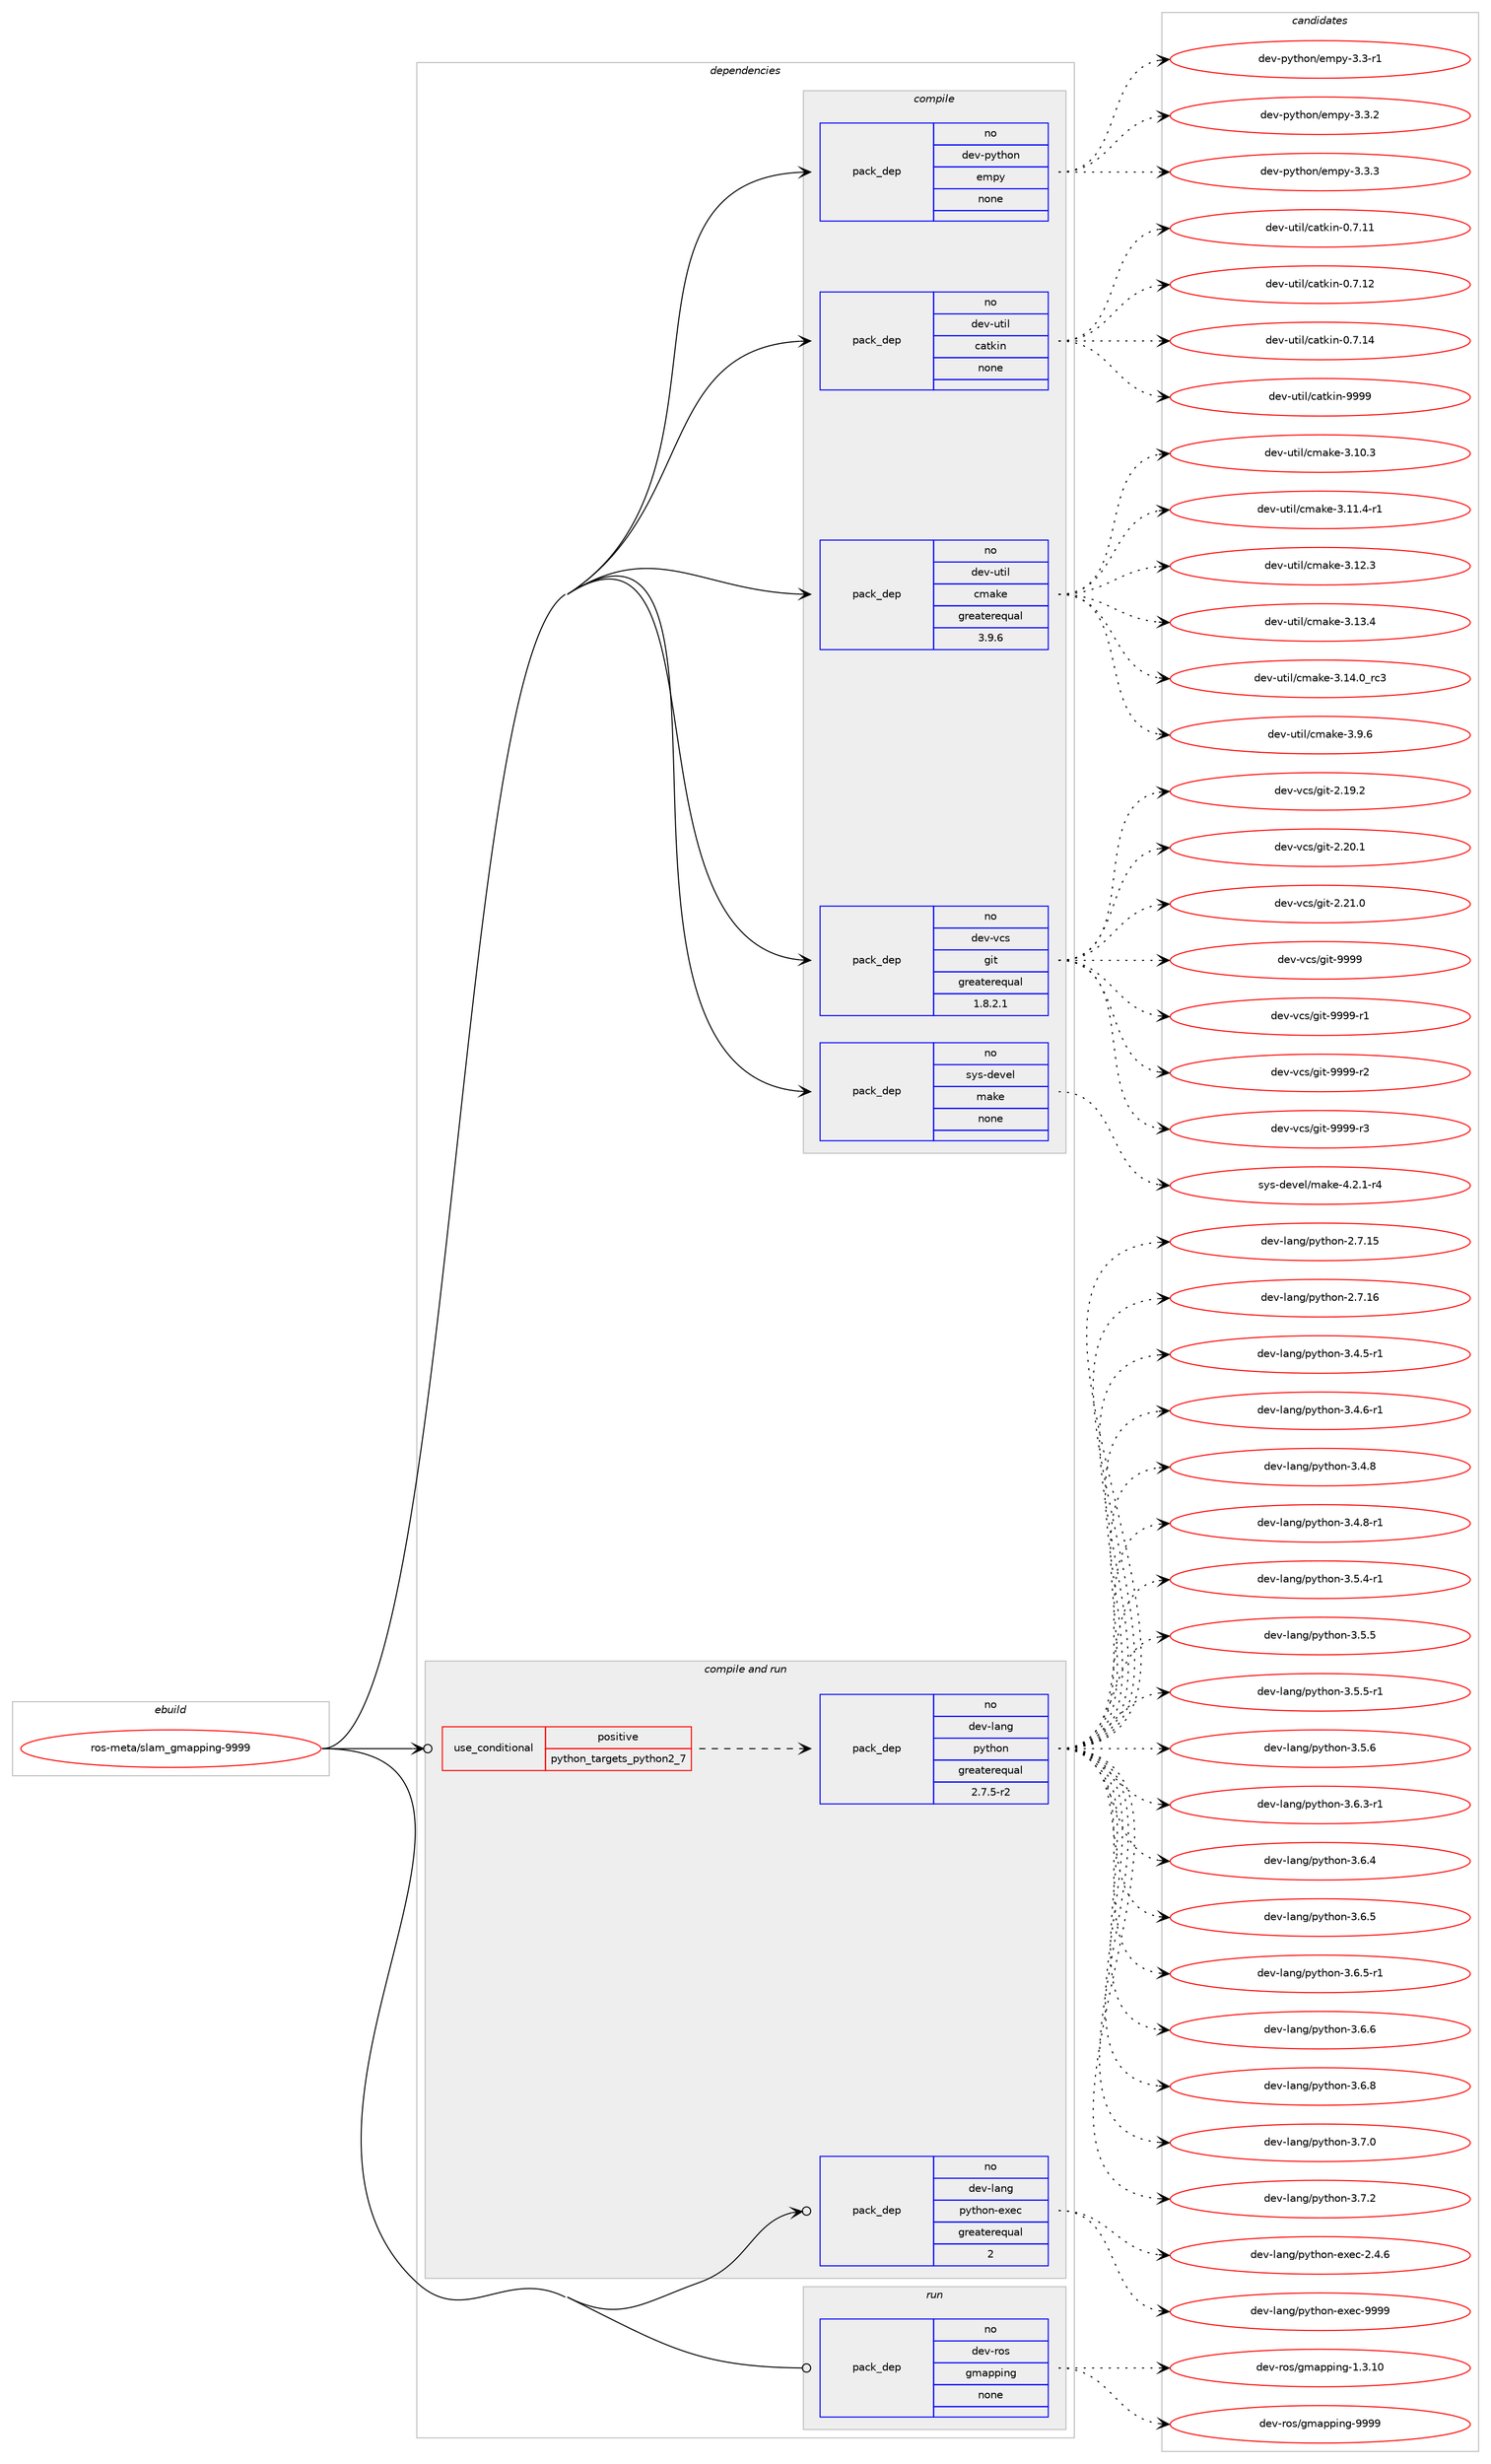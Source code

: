 digraph prolog {

# *************
# Graph options
# *************

newrank=true;
concentrate=true;
compound=true;
graph [rankdir=LR,fontname=Helvetica,fontsize=10,ranksep=1.5];#, ranksep=2.5, nodesep=0.2];
edge  [arrowhead=vee];
node  [fontname=Helvetica,fontsize=10];

# **********
# The ebuild
# **********

subgraph cluster_leftcol {
color=gray;
rank=same;
label=<<i>ebuild</i>>;
id [label="ros-meta/slam_gmapping-9999", color=red, width=4, href="../ros-meta/slam_gmapping-9999.svg"];
}

# ****************
# The dependencies
# ****************

subgraph cluster_midcol {
color=gray;
label=<<i>dependencies</i>>;
subgraph cluster_compile {
fillcolor="#eeeeee";
style=filled;
label=<<i>compile</i>>;
subgraph pack1205328 {
dependency1684710 [label=<<TABLE BORDER="0" CELLBORDER="1" CELLSPACING="0" CELLPADDING="4" WIDTH="220"><TR><TD ROWSPAN="6" CELLPADDING="30">pack_dep</TD></TR><TR><TD WIDTH="110">no</TD></TR><TR><TD>dev-python</TD></TR><TR><TD>empy</TD></TR><TR><TD>none</TD></TR><TR><TD></TD></TR></TABLE>>, shape=none, color=blue];
}
id:e -> dependency1684710:w [weight=20,style="solid",arrowhead="vee"];
subgraph pack1205329 {
dependency1684711 [label=<<TABLE BORDER="0" CELLBORDER="1" CELLSPACING="0" CELLPADDING="4" WIDTH="220"><TR><TD ROWSPAN="6" CELLPADDING="30">pack_dep</TD></TR><TR><TD WIDTH="110">no</TD></TR><TR><TD>dev-util</TD></TR><TR><TD>catkin</TD></TR><TR><TD>none</TD></TR><TR><TD></TD></TR></TABLE>>, shape=none, color=blue];
}
id:e -> dependency1684711:w [weight=20,style="solid",arrowhead="vee"];
subgraph pack1205330 {
dependency1684712 [label=<<TABLE BORDER="0" CELLBORDER="1" CELLSPACING="0" CELLPADDING="4" WIDTH="220"><TR><TD ROWSPAN="6" CELLPADDING="30">pack_dep</TD></TR><TR><TD WIDTH="110">no</TD></TR><TR><TD>dev-util</TD></TR><TR><TD>cmake</TD></TR><TR><TD>greaterequal</TD></TR><TR><TD>3.9.6</TD></TR></TABLE>>, shape=none, color=blue];
}
id:e -> dependency1684712:w [weight=20,style="solid",arrowhead="vee"];
subgraph pack1205331 {
dependency1684713 [label=<<TABLE BORDER="0" CELLBORDER="1" CELLSPACING="0" CELLPADDING="4" WIDTH="220"><TR><TD ROWSPAN="6" CELLPADDING="30">pack_dep</TD></TR><TR><TD WIDTH="110">no</TD></TR><TR><TD>dev-vcs</TD></TR><TR><TD>git</TD></TR><TR><TD>greaterequal</TD></TR><TR><TD>1.8.2.1</TD></TR></TABLE>>, shape=none, color=blue];
}
id:e -> dependency1684713:w [weight=20,style="solid",arrowhead="vee"];
subgraph pack1205332 {
dependency1684714 [label=<<TABLE BORDER="0" CELLBORDER="1" CELLSPACING="0" CELLPADDING="4" WIDTH="220"><TR><TD ROWSPAN="6" CELLPADDING="30">pack_dep</TD></TR><TR><TD WIDTH="110">no</TD></TR><TR><TD>sys-devel</TD></TR><TR><TD>make</TD></TR><TR><TD>none</TD></TR><TR><TD></TD></TR></TABLE>>, shape=none, color=blue];
}
id:e -> dependency1684714:w [weight=20,style="solid",arrowhead="vee"];
}
subgraph cluster_compileandrun {
fillcolor="#eeeeee";
style=filled;
label=<<i>compile and run</i>>;
subgraph cond451853 {
dependency1684715 [label=<<TABLE BORDER="0" CELLBORDER="1" CELLSPACING="0" CELLPADDING="4"><TR><TD ROWSPAN="3" CELLPADDING="10">use_conditional</TD></TR><TR><TD>positive</TD></TR><TR><TD>python_targets_python2_7</TD></TR></TABLE>>, shape=none, color=red];
subgraph pack1205333 {
dependency1684716 [label=<<TABLE BORDER="0" CELLBORDER="1" CELLSPACING="0" CELLPADDING="4" WIDTH="220"><TR><TD ROWSPAN="6" CELLPADDING="30">pack_dep</TD></TR><TR><TD WIDTH="110">no</TD></TR><TR><TD>dev-lang</TD></TR><TR><TD>python</TD></TR><TR><TD>greaterequal</TD></TR><TR><TD>2.7.5-r2</TD></TR></TABLE>>, shape=none, color=blue];
}
dependency1684715:e -> dependency1684716:w [weight=20,style="dashed",arrowhead="vee"];
}
id:e -> dependency1684715:w [weight=20,style="solid",arrowhead="odotvee"];
subgraph pack1205334 {
dependency1684717 [label=<<TABLE BORDER="0" CELLBORDER="1" CELLSPACING="0" CELLPADDING="4" WIDTH="220"><TR><TD ROWSPAN="6" CELLPADDING="30">pack_dep</TD></TR><TR><TD WIDTH="110">no</TD></TR><TR><TD>dev-lang</TD></TR><TR><TD>python-exec</TD></TR><TR><TD>greaterequal</TD></TR><TR><TD>2</TD></TR></TABLE>>, shape=none, color=blue];
}
id:e -> dependency1684717:w [weight=20,style="solid",arrowhead="odotvee"];
}
subgraph cluster_run {
fillcolor="#eeeeee";
style=filled;
label=<<i>run</i>>;
subgraph pack1205335 {
dependency1684718 [label=<<TABLE BORDER="0" CELLBORDER="1" CELLSPACING="0" CELLPADDING="4" WIDTH="220"><TR><TD ROWSPAN="6" CELLPADDING="30">pack_dep</TD></TR><TR><TD WIDTH="110">no</TD></TR><TR><TD>dev-ros</TD></TR><TR><TD>gmapping</TD></TR><TR><TD>none</TD></TR><TR><TD></TD></TR></TABLE>>, shape=none, color=blue];
}
id:e -> dependency1684718:w [weight=20,style="solid",arrowhead="odot"];
}
}

# **************
# The candidates
# **************

subgraph cluster_choices {
rank=same;
color=gray;
label=<<i>candidates</i>>;

subgraph choice1205328 {
color=black;
nodesep=1;
choice1001011184511212111610411111047101109112121455146514511449 [label="dev-python/empy-3.3-r1", color=red, width=4,href="../dev-python/empy-3.3-r1.svg"];
choice1001011184511212111610411111047101109112121455146514650 [label="dev-python/empy-3.3.2", color=red, width=4,href="../dev-python/empy-3.3.2.svg"];
choice1001011184511212111610411111047101109112121455146514651 [label="dev-python/empy-3.3.3", color=red, width=4,href="../dev-python/empy-3.3.3.svg"];
dependency1684710:e -> choice1001011184511212111610411111047101109112121455146514511449:w [style=dotted,weight="100"];
dependency1684710:e -> choice1001011184511212111610411111047101109112121455146514650:w [style=dotted,weight="100"];
dependency1684710:e -> choice1001011184511212111610411111047101109112121455146514651:w [style=dotted,weight="100"];
}
subgraph choice1205329 {
color=black;
nodesep=1;
choice1001011184511711610510847999711610710511045484655464949 [label="dev-util/catkin-0.7.11", color=red, width=4,href="../dev-util/catkin-0.7.11.svg"];
choice1001011184511711610510847999711610710511045484655464950 [label="dev-util/catkin-0.7.12", color=red, width=4,href="../dev-util/catkin-0.7.12.svg"];
choice1001011184511711610510847999711610710511045484655464952 [label="dev-util/catkin-0.7.14", color=red, width=4,href="../dev-util/catkin-0.7.14.svg"];
choice100101118451171161051084799971161071051104557575757 [label="dev-util/catkin-9999", color=red, width=4,href="../dev-util/catkin-9999.svg"];
dependency1684711:e -> choice1001011184511711610510847999711610710511045484655464949:w [style=dotted,weight="100"];
dependency1684711:e -> choice1001011184511711610510847999711610710511045484655464950:w [style=dotted,weight="100"];
dependency1684711:e -> choice1001011184511711610510847999711610710511045484655464952:w [style=dotted,weight="100"];
dependency1684711:e -> choice100101118451171161051084799971161071051104557575757:w [style=dotted,weight="100"];
}
subgraph choice1205330 {
color=black;
nodesep=1;
choice1001011184511711610510847991099710710145514649484651 [label="dev-util/cmake-3.10.3", color=red, width=4,href="../dev-util/cmake-3.10.3.svg"];
choice10010111845117116105108479910997107101455146494946524511449 [label="dev-util/cmake-3.11.4-r1", color=red, width=4,href="../dev-util/cmake-3.11.4-r1.svg"];
choice1001011184511711610510847991099710710145514649504651 [label="dev-util/cmake-3.12.3", color=red, width=4,href="../dev-util/cmake-3.12.3.svg"];
choice1001011184511711610510847991099710710145514649514652 [label="dev-util/cmake-3.13.4", color=red, width=4,href="../dev-util/cmake-3.13.4.svg"];
choice1001011184511711610510847991099710710145514649524648951149951 [label="dev-util/cmake-3.14.0_rc3", color=red, width=4,href="../dev-util/cmake-3.14.0_rc3.svg"];
choice10010111845117116105108479910997107101455146574654 [label="dev-util/cmake-3.9.6", color=red, width=4,href="../dev-util/cmake-3.9.6.svg"];
dependency1684712:e -> choice1001011184511711610510847991099710710145514649484651:w [style=dotted,weight="100"];
dependency1684712:e -> choice10010111845117116105108479910997107101455146494946524511449:w [style=dotted,weight="100"];
dependency1684712:e -> choice1001011184511711610510847991099710710145514649504651:w [style=dotted,weight="100"];
dependency1684712:e -> choice1001011184511711610510847991099710710145514649514652:w [style=dotted,weight="100"];
dependency1684712:e -> choice1001011184511711610510847991099710710145514649524648951149951:w [style=dotted,weight="100"];
dependency1684712:e -> choice10010111845117116105108479910997107101455146574654:w [style=dotted,weight="100"];
}
subgraph choice1205331 {
color=black;
nodesep=1;
choice10010111845118991154710310511645504649574650 [label="dev-vcs/git-2.19.2", color=red, width=4,href="../dev-vcs/git-2.19.2.svg"];
choice10010111845118991154710310511645504650484649 [label="dev-vcs/git-2.20.1", color=red, width=4,href="../dev-vcs/git-2.20.1.svg"];
choice10010111845118991154710310511645504650494648 [label="dev-vcs/git-2.21.0", color=red, width=4,href="../dev-vcs/git-2.21.0.svg"];
choice1001011184511899115471031051164557575757 [label="dev-vcs/git-9999", color=red, width=4,href="../dev-vcs/git-9999.svg"];
choice10010111845118991154710310511645575757574511449 [label="dev-vcs/git-9999-r1", color=red, width=4,href="../dev-vcs/git-9999-r1.svg"];
choice10010111845118991154710310511645575757574511450 [label="dev-vcs/git-9999-r2", color=red, width=4,href="../dev-vcs/git-9999-r2.svg"];
choice10010111845118991154710310511645575757574511451 [label="dev-vcs/git-9999-r3", color=red, width=4,href="../dev-vcs/git-9999-r3.svg"];
dependency1684713:e -> choice10010111845118991154710310511645504649574650:w [style=dotted,weight="100"];
dependency1684713:e -> choice10010111845118991154710310511645504650484649:w [style=dotted,weight="100"];
dependency1684713:e -> choice10010111845118991154710310511645504650494648:w [style=dotted,weight="100"];
dependency1684713:e -> choice1001011184511899115471031051164557575757:w [style=dotted,weight="100"];
dependency1684713:e -> choice10010111845118991154710310511645575757574511449:w [style=dotted,weight="100"];
dependency1684713:e -> choice10010111845118991154710310511645575757574511450:w [style=dotted,weight="100"];
dependency1684713:e -> choice10010111845118991154710310511645575757574511451:w [style=dotted,weight="100"];
}
subgraph choice1205332 {
color=black;
nodesep=1;
choice1151211154510010111810110847109971071014552465046494511452 [label="sys-devel/make-4.2.1-r4", color=red, width=4,href="../sys-devel/make-4.2.1-r4.svg"];
dependency1684714:e -> choice1151211154510010111810110847109971071014552465046494511452:w [style=dotted,weight="100"];
}
subgraph choice1205333 {
color=black;
nodesep=1;
choice10010111845108971101034711212111610411111045504655464953 [label="dev-lang/python-2.7.15", color=red, width=4,href="../dev-lang/python-2.7.15.svg"];
choice10010111845108971101034711212111610411111045504655464954 [label="dev-lang/python-2.7.16", color=red, width=4,href="../dev-lang/python-2.7.16.svg"];
choice1001011184510897110103471121211161041111104551465246534511449 [label="dev-lang/python-3.4.5-r1", color=red, width=4,href="../dev-lang/python-3.4.5-r1.svg"];
choice1001011184510897110103471121211161041111104551465246544511449 [label="dev-lang/python-3.4.6-r1", color=red, width=4,href="../dev-lang/python-3.4.6-r1.svg"];
choice100101118451089711010347112121116104111110455146524656 [label="dev-lang/python-3.4.8", color=red, width=4,href="../dev-lang/python-3.4.8.svg"];
choice1001011184510897110103471121211161041111104551465246564511449 [label="dev-lang/python-3.4.8-r1", color=red, width=4,href="../dev-lang/python-3.4.8-r1.svg"];
choice1001011184510897110103471121211161041111104551465346524511449 [label="dev-lang/python-3.5.4-r1", color=red, width=4,href="../dev-lang/python-3.5.4-r1.svg"];
choice100101118451089711010347112121116104111110455146534653 [label="dev-lang/python-3.5.5", color=red, width=4,href="../dev-lang/python-3.5.5.svg"];
choice1001011184510897110103471121211161041111104551465346534511449 [label="dev-lang/python-3.5.5-r1", color=red, width=4,href="../dev-lang/python-3.5.5-r1.svg"];
choice100101118451089711010347112121116104111110455146534654 [label="dev-lang/python-3.5.6", color=red, width=4,href="../dev-lang/python-3.5.6.svg"];
choice1001011184510897110103471121211161041111104551465446514511449 [label="dev-lang/python-3.6.3-r1", color=red, width=4,href="../dev-lang/python-3.6.3-r1.svg"];
choice100101118451089711010347112121116104111110455146544652 [label="dev-lang/python-3.6.4", color=red, width=4,href="../dev-lang/python-3.6.4.svg"];
choice100101118451089711010347112121116104111110455146544653 [label="dev-lang/python-3.6.5", color=red, width=4,href="../dev-lang/python-3.6.5.svg"];
choice1001011184510897110103471121211161041111104551465446534511449 [label="dev-lang/python-3.6.5-r1", color=red, width=4,href="../dev-lang/python-3.6.5-r1.svg"];
choice100101118451089711010347112121116104111110455146544654 [label="dev-lang/python-3.6.6", color=red, width=4,href="../dev-lang/python-3.6.6.svg"];
choice100101118451089711010347112121116104111110455146544656 [label="dev-lang/python-3.6.8", color=red, width=4,href="../dev-lang/python-3.6.8.svg"];
choice100101118451089711010347112121116104111110455146554648 [label="dev-lang/python-3.7.0", color=red, width=4,href="../dev-lang/python-3.7.0.svg"];
choice100101118451089711010347112121116104111110455146554650 [label="dev-lang/python-3.7.2", color=red, width=4,href="../dev-lang/python-3.7.2.svg"];
dependency1684716:e -> choice10010111845108971101034711212111610411111045504655464953:w [style=dotted,weight="100"];
dependency1684716:e -> choice10010111845108971101034711212111610411111045504655464954:w [style=dotted,weight="100"];
dependency1684716:e -> choice1001011184510897110103471121211161041111104551465246534511449:w [style=dotted,weight="100"];
dependency1684716:e -> choice1001011184510897110103471121211161041111104551465246544511449:w [style=dotted,weight="100"];
dependency1684716:e -> choice100101118451089711010347112121116104111110455146524656:w [style=dotted,weight="100"];
dependency1684716:e -> choice1001011184510897110103471121211161041111104551465246564511449:w [style=dotted,weight="100"];
dependency1684716:e -> choice1001011184510897110103471121211161041111104551465346524511449:w [style=dotted,weight="100"];
dependency1684716:e -> choice100101118451089711010347112121116104111110455146534653:w [style=dotted,weight="100"];
dependency1684716:e -> choice1001011184510897110103471121211161041111104551465346534511449:w [style=dotted,weight="100"];
dependency1684716:e -> choice100101118451089711010347112121116104111110455146534654:w [style=dotted,weight="100"];
dependency1684716:e -> choice1001011184510897110103471121211161041111104551465446514511449:w [style=dotted,weight="100"];
dependency1684716:e -> choice100101118451089711010347112121116104111110455146544652:w [style=dotted,weight="100"];
dependency1684716:e -> choice100101118451089711010347112121116104111110455146544653:w [style=dotted,weight="100"];
dependency1684716:e -> choice1001011184510897110103471121211161041111104551465446534511449:w [style=dotted,weight="100"];
dependency1684716:e -> choice100101118451089711010347112121116104111110455146544654:w [style=dotted,weight="100"];
dependency1684716:e -> choice100101118451089711010347112121116104111110455146544656:w [style=dotted,weight="100"];
dependency1684716:e -> choice100101118451089711010347112121116104111110455146554648:w [style=dotted,weight="100"];
dependency1684716:e -> choice100101118451089711010347112121116104111110455146554650:w [style=dotted,weight="100"];
}
subgraph choice1205334 {
color=black;
nodesep=1;
choice1001011184510897110103471121211161041111104510112010199455046524654 [label="dev-lang/python-exec-2.4.6", color=red, width=4,href="../dev-lang/python-exec-2.4.6.svg"];
choice10010111845108971101034711212111610411111045101120101994557575757 [label="dev-lang/python-exec-9999", color=red, width=4,href="../dev-lang/python-exec-9999.svg"];
dependency1684717:e -> choice1001011184510897110103471121211161041111104510112010199455046524654:w [style=dotted,weight="100"];
dependency1684717:e -> choice10010111845108971101034711212111610411111045101120101994557575757:w [style=dotted,weight="100"];
}
subgraph choice1205335 {
color=black;
nodesep=1;
choice10010111845114111115471031099711211210511010345494651464948 [label="dev-ros/gmapping-1.3.10", color=red, width=4,href="../dev-ros/gmapping-1.3.10.svg"];
choice1001011184511411111547103109971121121051101034557575757 [label="dev-ros/gmapping-9999", color=red, width=4,href="../dev-ros/gmapping-9999.svg"];
dependency1684718:e -> choice10010111845114111115471031099711211210511010345494651464948:w [style=dotted,weight="100"];
dependency1684718:e -> choice1001011184511411111547103109971121121051101034557575757:w [style=dotted,weight="100"];
}
}

}
